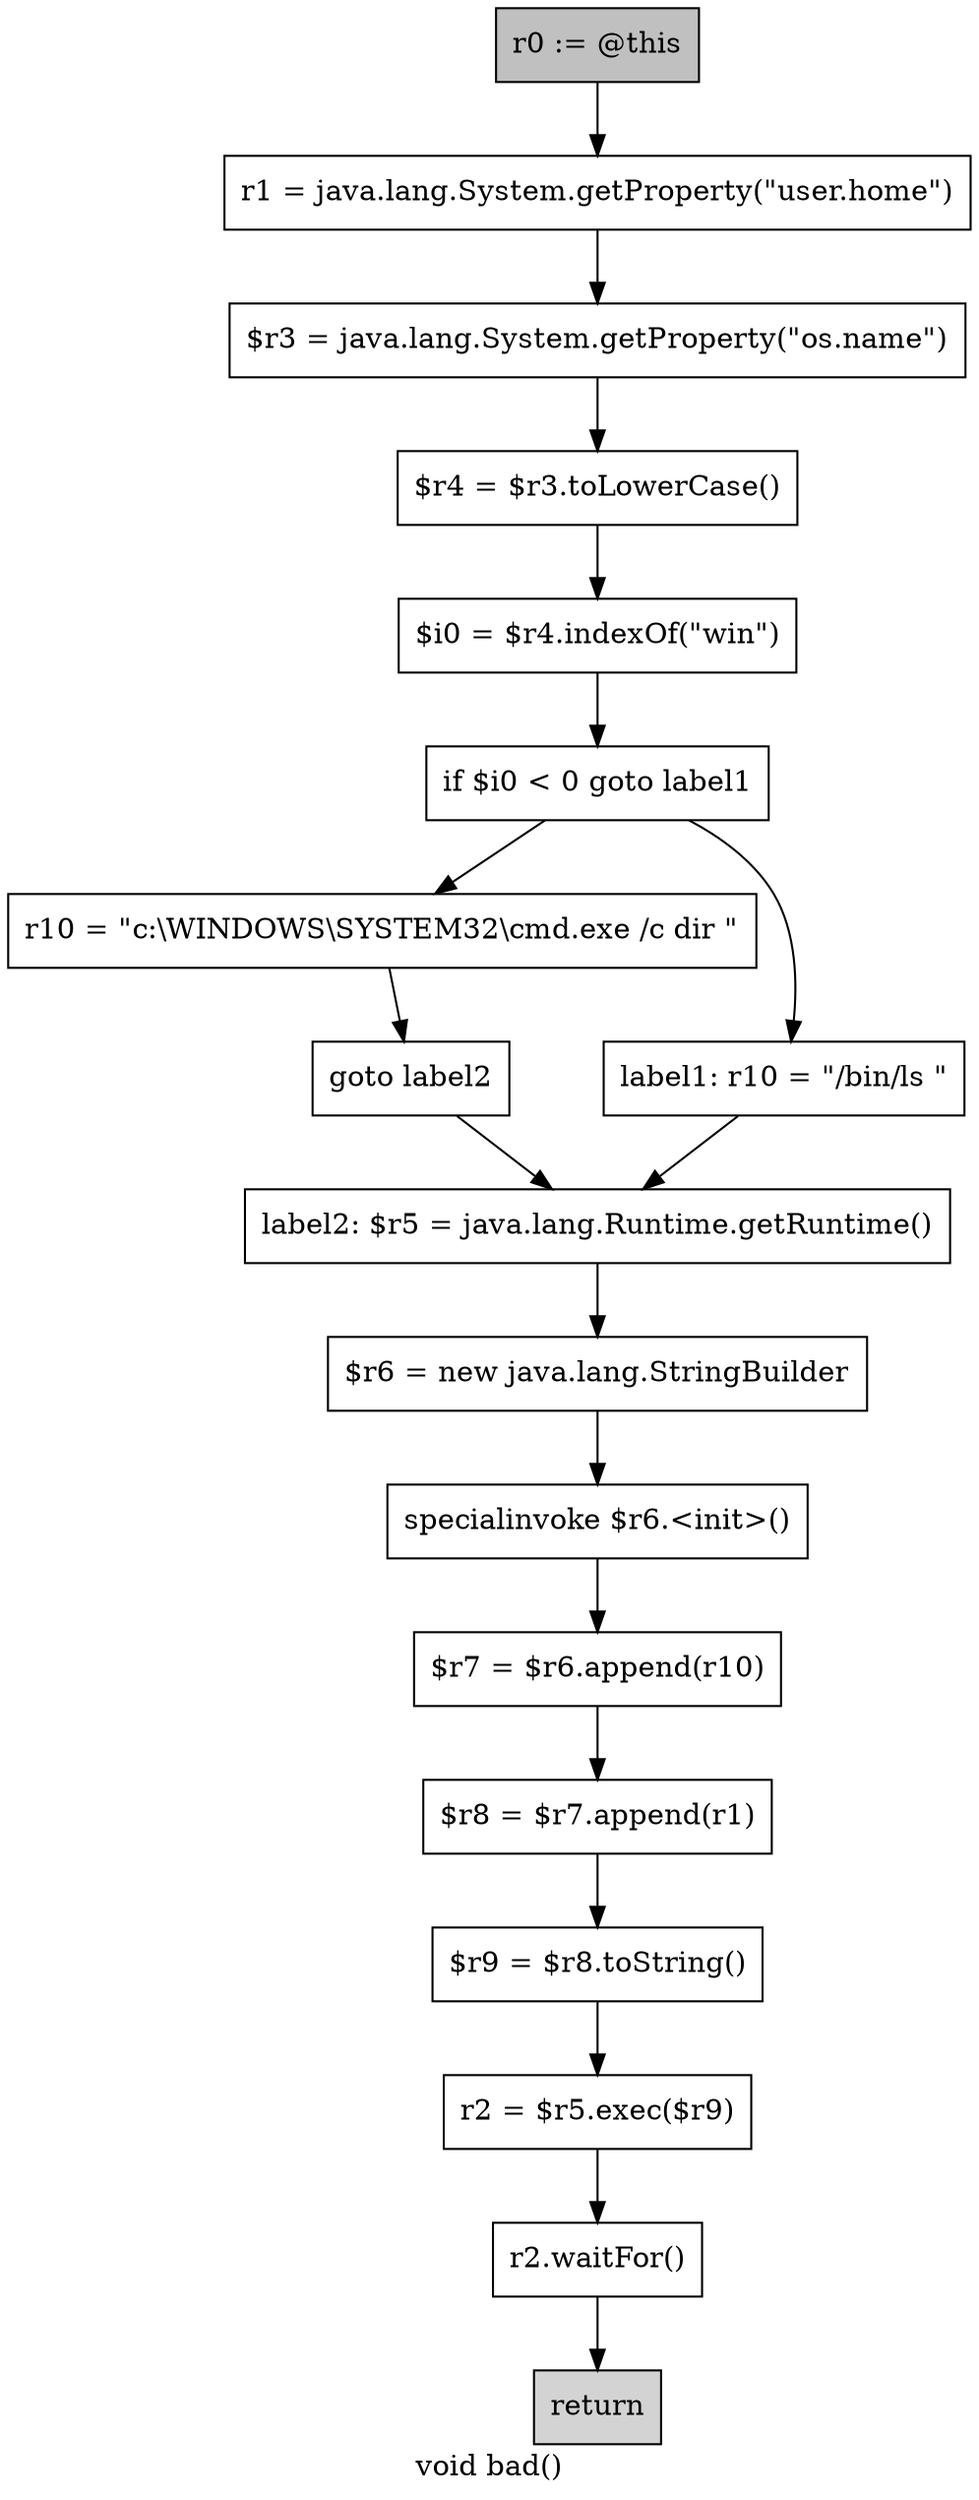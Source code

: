 digraph "void bad()" {
    label="void bad()";
    node [shape=box];
    "0" [style=filled,fillcolor=gray,label="r0 := @this",];
    "1" [label="r1 = java.lang.System.getProperty(\"user.home\")",];
    "0"->"1";
    "2" [label="$r3 = java.lang.System.getProperty(\"os.name\")",];
    "1"->"2";
    "3" [label="$r4 = $r3.toLowerCase()",];
    "2"->"3";
    "4" [label="$i0 = $r4.indexOf(\"win\")",];
    "3"->"4";
    "5" [label="if $i0 < 0 goto label1",];
    "4"->"5";
    "6" [label="r10 = \"c:\\WINDOWS\\SYSTEM32\\cmd.exe /c dir \"",];
    "5"->"6";
    "8" [label="label1: r10 = \"/bin/ls \"",];
    "5"->"8";
    "7" [label="goto label2",];
    "6"->"7";
    "9" [label="label2: $r5 = java.lang.Runtime.getRuntime()",];
    "7"->"9";
    "8"->"9";
    "10" [label="$r6 = new java.lang.StringBuilder",];
    "9"->"10";
    "11" [label="specialinvoke $r6.<init>()",];
    "10"->"11";
    "12" [label="$r7 = $r6.append(r10)",];
    "11"->"12";
    "13" [label="$r8 = $r7.append(r1)",];
    "12"->"13";
    "14" [label="$r9 = $r8.toString()",];
    "13"->"14";
    "15" [label="r2 = $r5.exec($r9)",];
    "14"->"15";
    "16" [label="r2.waitFor()",];
    "15"->"16";
    "17" [style=filled,fillcolor=lightgray,label="return",];
    "16"->"17";
}
